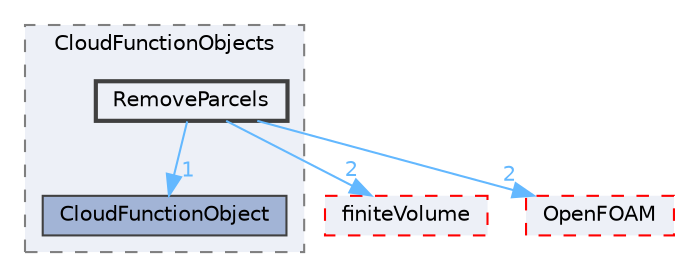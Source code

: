 digraph "src/lagrangian/intermediate/submodels/CloudFunctionObjects/RemoveParcels"
{
 // LATEX_PDF_SIZE
  bgcolor="transparent";
  edge [fontname=Helvetica,fontsize=10,labelfontname=Helvetica,labelfontsize=10];
  node [fontname=Helvetica,fontsize=10,shape=box,height=0.2,width=0.4];
  compound=true
  subgraph clusterdir_b990bfea59f6b4138198115565512a85 {
    graph [ bgcolor="#edf0f7", pencolor="grey50", label="CloudFunctionObjects", fontname=Helvetica,fontsize=10 style="filled,dashed", URL="dir_b990bfea59f6b4138198115565512a85.html",tooltip=""]
  dir_f8a4f73d20ac121aed2c762b2d032d93 [label="CloudFunctionObject", fillcolor="#a2b4d6", color="grey25", style="filled", URL="dir_f8a4f73d20ac121aed2c762b2d032d93.html",tooltip=""];
  dir_ef81f11b2de0794ab858763d9b592f7d [label="RemoveParcels", fillcolor="#edf0f7", color="grey25", style="filled,bold", URL="dir_ef81f11b2de0794ab858763d9b592f7d.html",tooltip=""];
  }
  dir_9bd15774b555cf7259a6fa18f99fe99b [label="finiteVolume", fillcolor="#edf0f7", color="red", style="filled,dashed", URL="dir_9bd15774b555cf7259a6fa18f99fe99b.html",tooltip=""];
  dir_c5473ff19b20e6ec4dfe5c310b3778a8 [label="OpenFOAM", fillcolor="#edf0f7", color="red", style="filled,dashed", URL="dir_c5473ff19b20e6ec4dfe5c310b3778a8.html",tooltip=""];
  dir_ef81f11b2de0794ab858763d9b592f7d->dir_9bd15774b555cf7259a6fa18f99fe99b [headlabel="2", labeldistance=1.5 headhref="dir_003319_001387.html" href="dir_003319_001387.html" color="steelblue1" fontcolor="steelblue1"];
  dir_ef81f11b2de0794ab858763d9b592f7d->dir_c5473ff19b20e6ec4dfe5c310b3778a8 [headlabel="2", labeldistance=1.5 headhref="dir_003319_002695.html" href="dir_003319_002695.html" color="steelblue1" fontcolor="steelblue1"];
  dir_ef81f11b2de0794ab858763d9b592f7d->dir_f8a4f73d20ac121aed2c762b2d032d93 [headlabel="1", labeldistance=1.5 headhref="dir_003319_000503.html" href="dir_003319_000503.html" color="steelblue1" fontcolor="steelblue1"];
}
